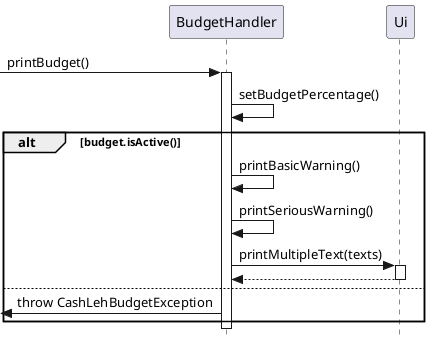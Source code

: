 @startuml

skinparam Style strictuml

-> BudgetHandler: printBudget()
activate BudgetHandler
BudgetHandler -> BudgetHandler: setBudgetPercentage()
alt budget.isActive()
BudgetHandler -> BudgetHandler: printBasicWarning()
BudgetHandler -> BudgetHandler: printSeriousWarning()
BudgetHandler -> Ui: printMultipleText(texts)
activate Ui
Ui --> BudgetHandler
deactivate Ui
else
<- BudgetHandler: throw CashLehBudgetException
end
deactivate BudgetHandler

@enduml